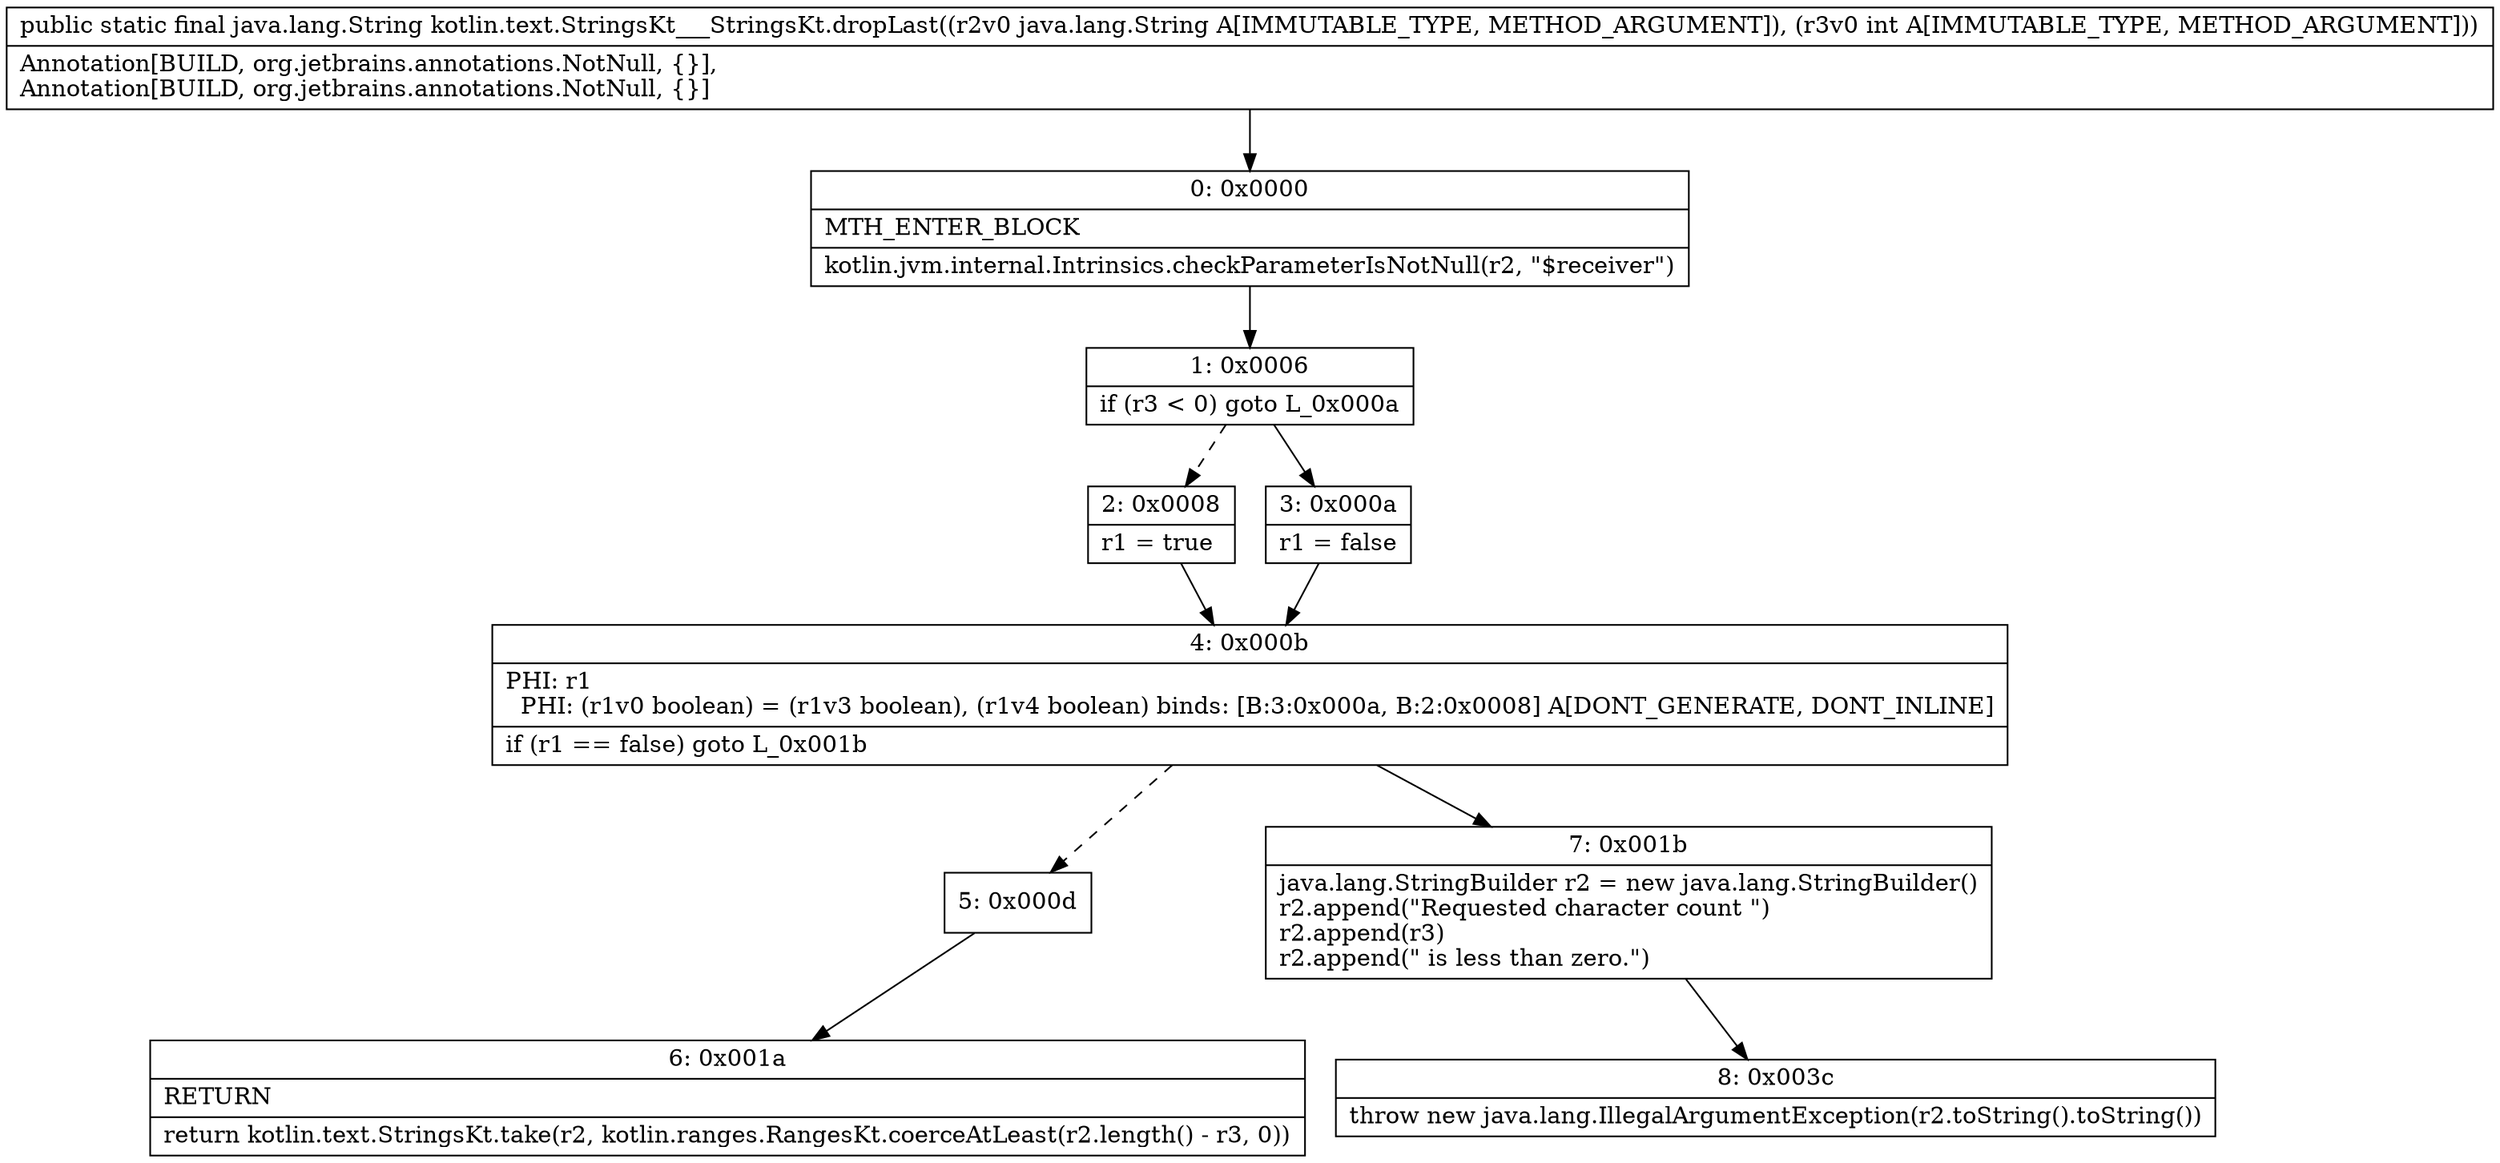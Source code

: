 digraph "CFG forkotlin.text.StringsKt___StringsKt.dropLast(Ljava\/lang\/String;I)Ljava\/lang\/String;" {
Node_0 [shape=record,label="{0\:\ 0x0000|MTH_ENTER_BLOCK\l|kotlin.jvm.internal.Intrinsics.checkParameterIsNotNull(r2, \"$receiver\")\l}"];
Node_1 [shape=record,label="{1\:\ 0x0006|if (r3 \< 0) goto L_0x000a\l}"];
Node_2 [shape=record,label="{2\:\ 0x0008|r1 = true\l}"];
Node_3 [shape=record,label="{3\:\ 0x000a|r1 = false\l}"];
Node_4 [shape=record,label="{4\:\ 0x000b|PHI: r1 \l  PHI: (r1v0 boolean) = (r1v3 boolean), (r1v4 boolean) binds: [B:3:0x000a, B:2:0x0008] A[DONT_GENERATE, DONT_INLINE]\l|if (r1 == false) goto L_0x001b\l}"];
Node_5 [shape=record,label="{5\:\ 0x000d}"];
Node_6 [shape=record,label="{6\:\ 0x001a|RETURN\l|return kotlin.text.StringsKt.take(r2, kotlin.ranges.RangesKt.coerceAtLeast(r2.length() \- r3, 0))\l}"];
Node_7 [shape=record,label="{7\:\ 0x001b|java.lang.StringBuilder r2 = new java.lang.StringBuilder()\lr2.append(\"Requested character count \")\lr2.append(r3)\lr2.append(\" is less than zero.\")\l}"];
Node_8 [shape=record,label="{8\:\ 0x003c|throw new java.lang.IllegalArgumentException(r2.toString().toString())\l}"];
MethodNode[shape=record,label="{public static final java.lang.String kotlin.text.StringsKt___StringsKt.dropLast((r2v0 java.lang.String A[IMMUTABLE_TYPE, METHOD_ARGUMENT]), (r3v0 int A[IMMUTABLE_TYPE, METHOD_ARGUMENT]))  | Annotation[BUILD, org.jetbrains.annotations.NotNull, \{\}], \lAnnotation[BUILD, org.jetbrains.annotations.NotNull, \{\}]\l}"];
MethodNode -> Node_0;
Node_0 -> Node_1;
Node_1 -> Node_2[style=dashed];
Node_1 -> Node_3;
Node_2 -> Node_4;
Node_3 -> Node_4;
Node_4 -> Node_5[style=dashed];
Node_4 -> Node_7;
Node_5 -> Node_6;
Node_7 -> Node_8;
}

